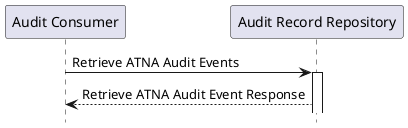 @startuml
hide footbox

participant "Audit Consumer" as AC
participant "Audit Record Repository" as ARR

AC -> ARR : Retrieve ATNA Audit Events
activate ARR
ARR --> AC : Retrieve ATNA Audit Event Response
deactivate AC

@enduml